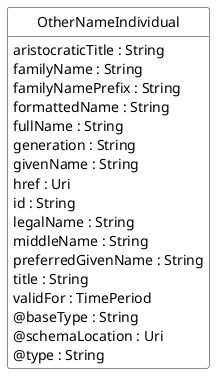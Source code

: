@startuml
hide circle
hide methods
hide stereotype
show <<Enumeration>> stereotype
skinparam class {
   BackgroundColor<<Enumeration>> #E6F5F7
   BackgroundColor<<Ref>> #FFFFE0
   BackgroundColor<<Pivot>> #FFFFFFF
   BackgroundColor<<SimpleType>> #E2F0DA
   BackgroundColor #FCF2E3
}

class OtherNameIndividual <<Pivot>> {
    aristocraticTitle : String
    familyName : String
    familyNamePrefix : String
    formattedName : String
    fullName : String
    generation : String
    givenName : String
    href : Uri
    id : String
    legalName : String
    middleName : String
    preferredGivenName : String
    title : String
    validFor : TimePeriod
    @baseType : String
    @schemaLocation : Uri
    @type : String
}


@enduml